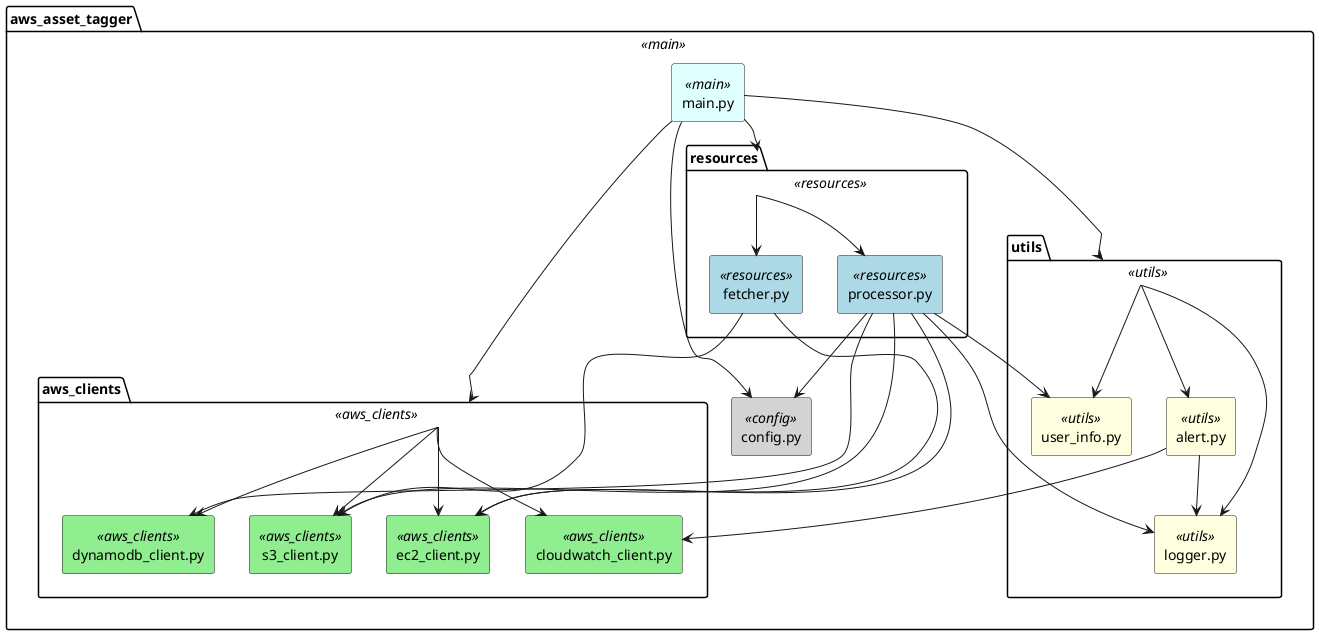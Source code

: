 @startuml
skinparam componentStyle rectangle
skinparam component {
    BackgroundColor<<aws_clients>> LightGreen
    BackgroundColor<<resources>> LightBlue
    BackgroundColor<<utils>> LightYellow
    BackgroundColor<<main>> LightCyan
    BackgroundColor<<config>> LightGrey
}

package "aws_asset_tagger" <<main>> {

    [main.py] <<main>>
    [aws_clients] <<aws_clients>>
    [resources] <<resources>>
    [utils] <<utils>>
    [config.py] <<config>>
}

package "aws_clients" <<aws_clients>> {
    [dynamodb_client.py] <<aws_clients>>
    [ec2_client.py] <<aws_clients>>
    [s3_client.py] <<aws_clients>>
    [cloudwatch_client.py] <<aws_clients>>

    [aws_clients] --> [dynamodb_client.py]
    [aws_clients] --> [ec2_client.py]
    [aws_clients] --> [s3_client.py]
    [aws_clients] --> [cloudwatch_client.py]
}

package "resources" <<resources>> {
    [fetcher.py] <<resources>>
    [processor.py] <<resources>>

    [resources] --> [fetcher.py]
    [resources] --> [processor.py]
}

package "utils" <<utils>> {
    [logger.py] <<utils>>
    [alert.py] <<utils>>
    [user_info.py] <<utils>>

    [utils] --> [logger.py]
    [utils] --> [alert.py]
    [utils] --> [user_info.py]
}

[main.py] --> [aws_clients]
[main.py] --> [resources]
[main.py] --> [utils]
[main.py] --> [config.py]

[fetcher.py] --> [ec2_client.py]
[fetcher.py] --> [s3_client.py]
[processor.py] --> [dynamodb_client.py]
[processor.py] --> [ec2_client.py]
[processor.py] --> [s3_client.py]
[processor.py] --> [config.py]
[processor.py] --> [logger.py]
[processor.py] --> [user_info.py]
[alert.py] --> [cloudwatch_client.py]
[alert.py] --> [logger.py]

@enduml
